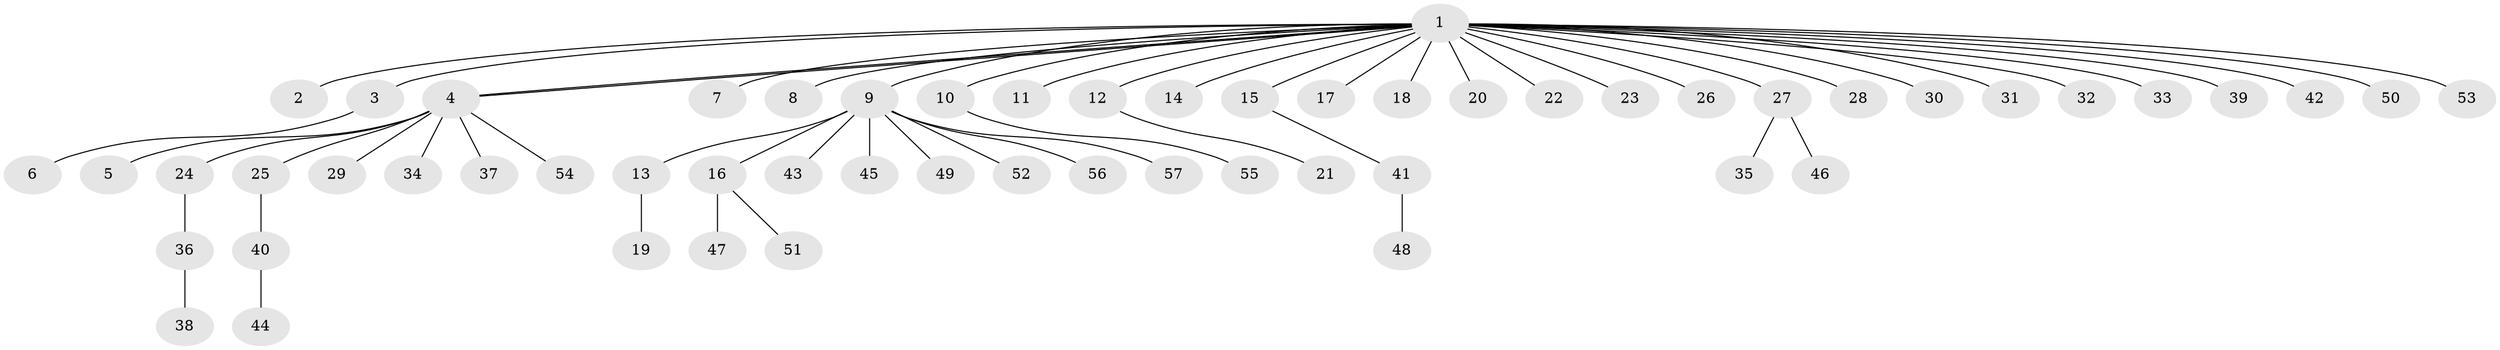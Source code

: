 // coarse degree distribution, {27: 0.03571428571428571, 2: 0.07142857142857142, 1: 0.8928571428571429}
// Generated by graph-tools (version 1.1) at 2025/18/03/04/25 18:18:05]
// undirected, 57 vertices, 57 edges
graph export_dot {
graph [start="1"]
  node [color=gray90,style=filled];
  1;
  2;
  3;
  4;
  5;
  6;
  7;
  8;
  9;
  10;
  11;
  12;
  13;
  14;
  15;
  16;
  17;
  18;
  19;
  20;
  21;
  22;
  23;
  24;
  25;
  26;
  27;
  28;
  29;
  30;
  31;
  32;
  33;
  34;
  35;
  36;
  37;
  38;
  39;
  40;
  41;
  42;
  43;
  44;
  45;
  46;
  47;
  48;
  49;
  50;
  51;
  52;
  53;
  54;
  55;
  56;
  57;
  1 -- 2;
  1 -- 3;
  1 -- 4;
  1 -- 4;
  1 -- 7;
  1 -- 8;
  1 -- 9;
  1 -- 10;
  1 -- 11;
  1 -- 12;
  1 -- 14;
  1 -- 15;
  1 -- 17;
  1 -- 18;
  1 -- 20;
  1 -- 22;
  1 -- 23;
  1 -- 26;
  1 -- 27;
  1 -- 28;
  1 -- 30;
  1 -- 31;
  1 -- 32;
  1 -- 33;
  1 -- 39;
  1 -- 42;
  1 -- 50;
  1 -- 53;
  3 -- 6;
  4 -- 5;
  4 -- 24;
  4 -- 25;
  4 -- 29;
  4 -- 34;
  4 -- 37;
  4 -- 54;
  9 -- 13;
  9 -- 16;
  9 -- 43;
  9 -- 45;
  9 -- 49;
  9 -- 52;
  9 -- 56;
  9 -- 57;
  10 -- 55;
  12 -- 21;
  13 -- 19;
  15 -- 41;
  16 -- 47;
  16 -- 51;
  24 -- 36;
  25 -- 40;
  27 -- 35;
  27 -- 46;
  36 -- 38;
  40 -- 44;
  41 -- 48;
}
